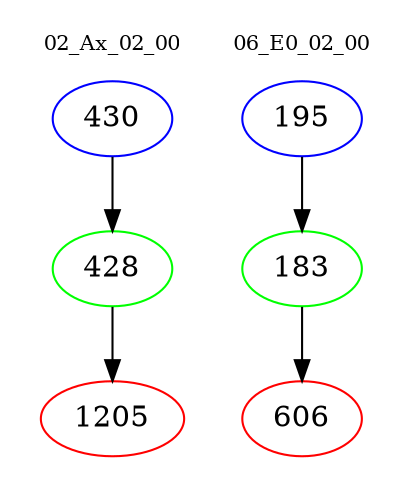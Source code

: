 digraph{
subgraph cluster_0 {
color = white
label = "02_Ax_02_00";
fontsize=10;
T0_430 [label="430", color="blue"]
T0_430 -> T0_428 [color="black"]
T0_428 [label="428", color="green"]
T0_428 -> T0_1205 [color="black"]
T0_1205 [label="1205", color="red"]
}
subgraph cluster_1 {
color = white
label = "06_E0_02_00";
fontsize=10;
T1_195 [label="195", color="blue"]
T1_195 -> T1_183 [color="black"]
T1_183 [label="183", color="green"]
T1_183 -> T1_606 [color="black"]
T1_606 [label="606", color="red"]
}
}

